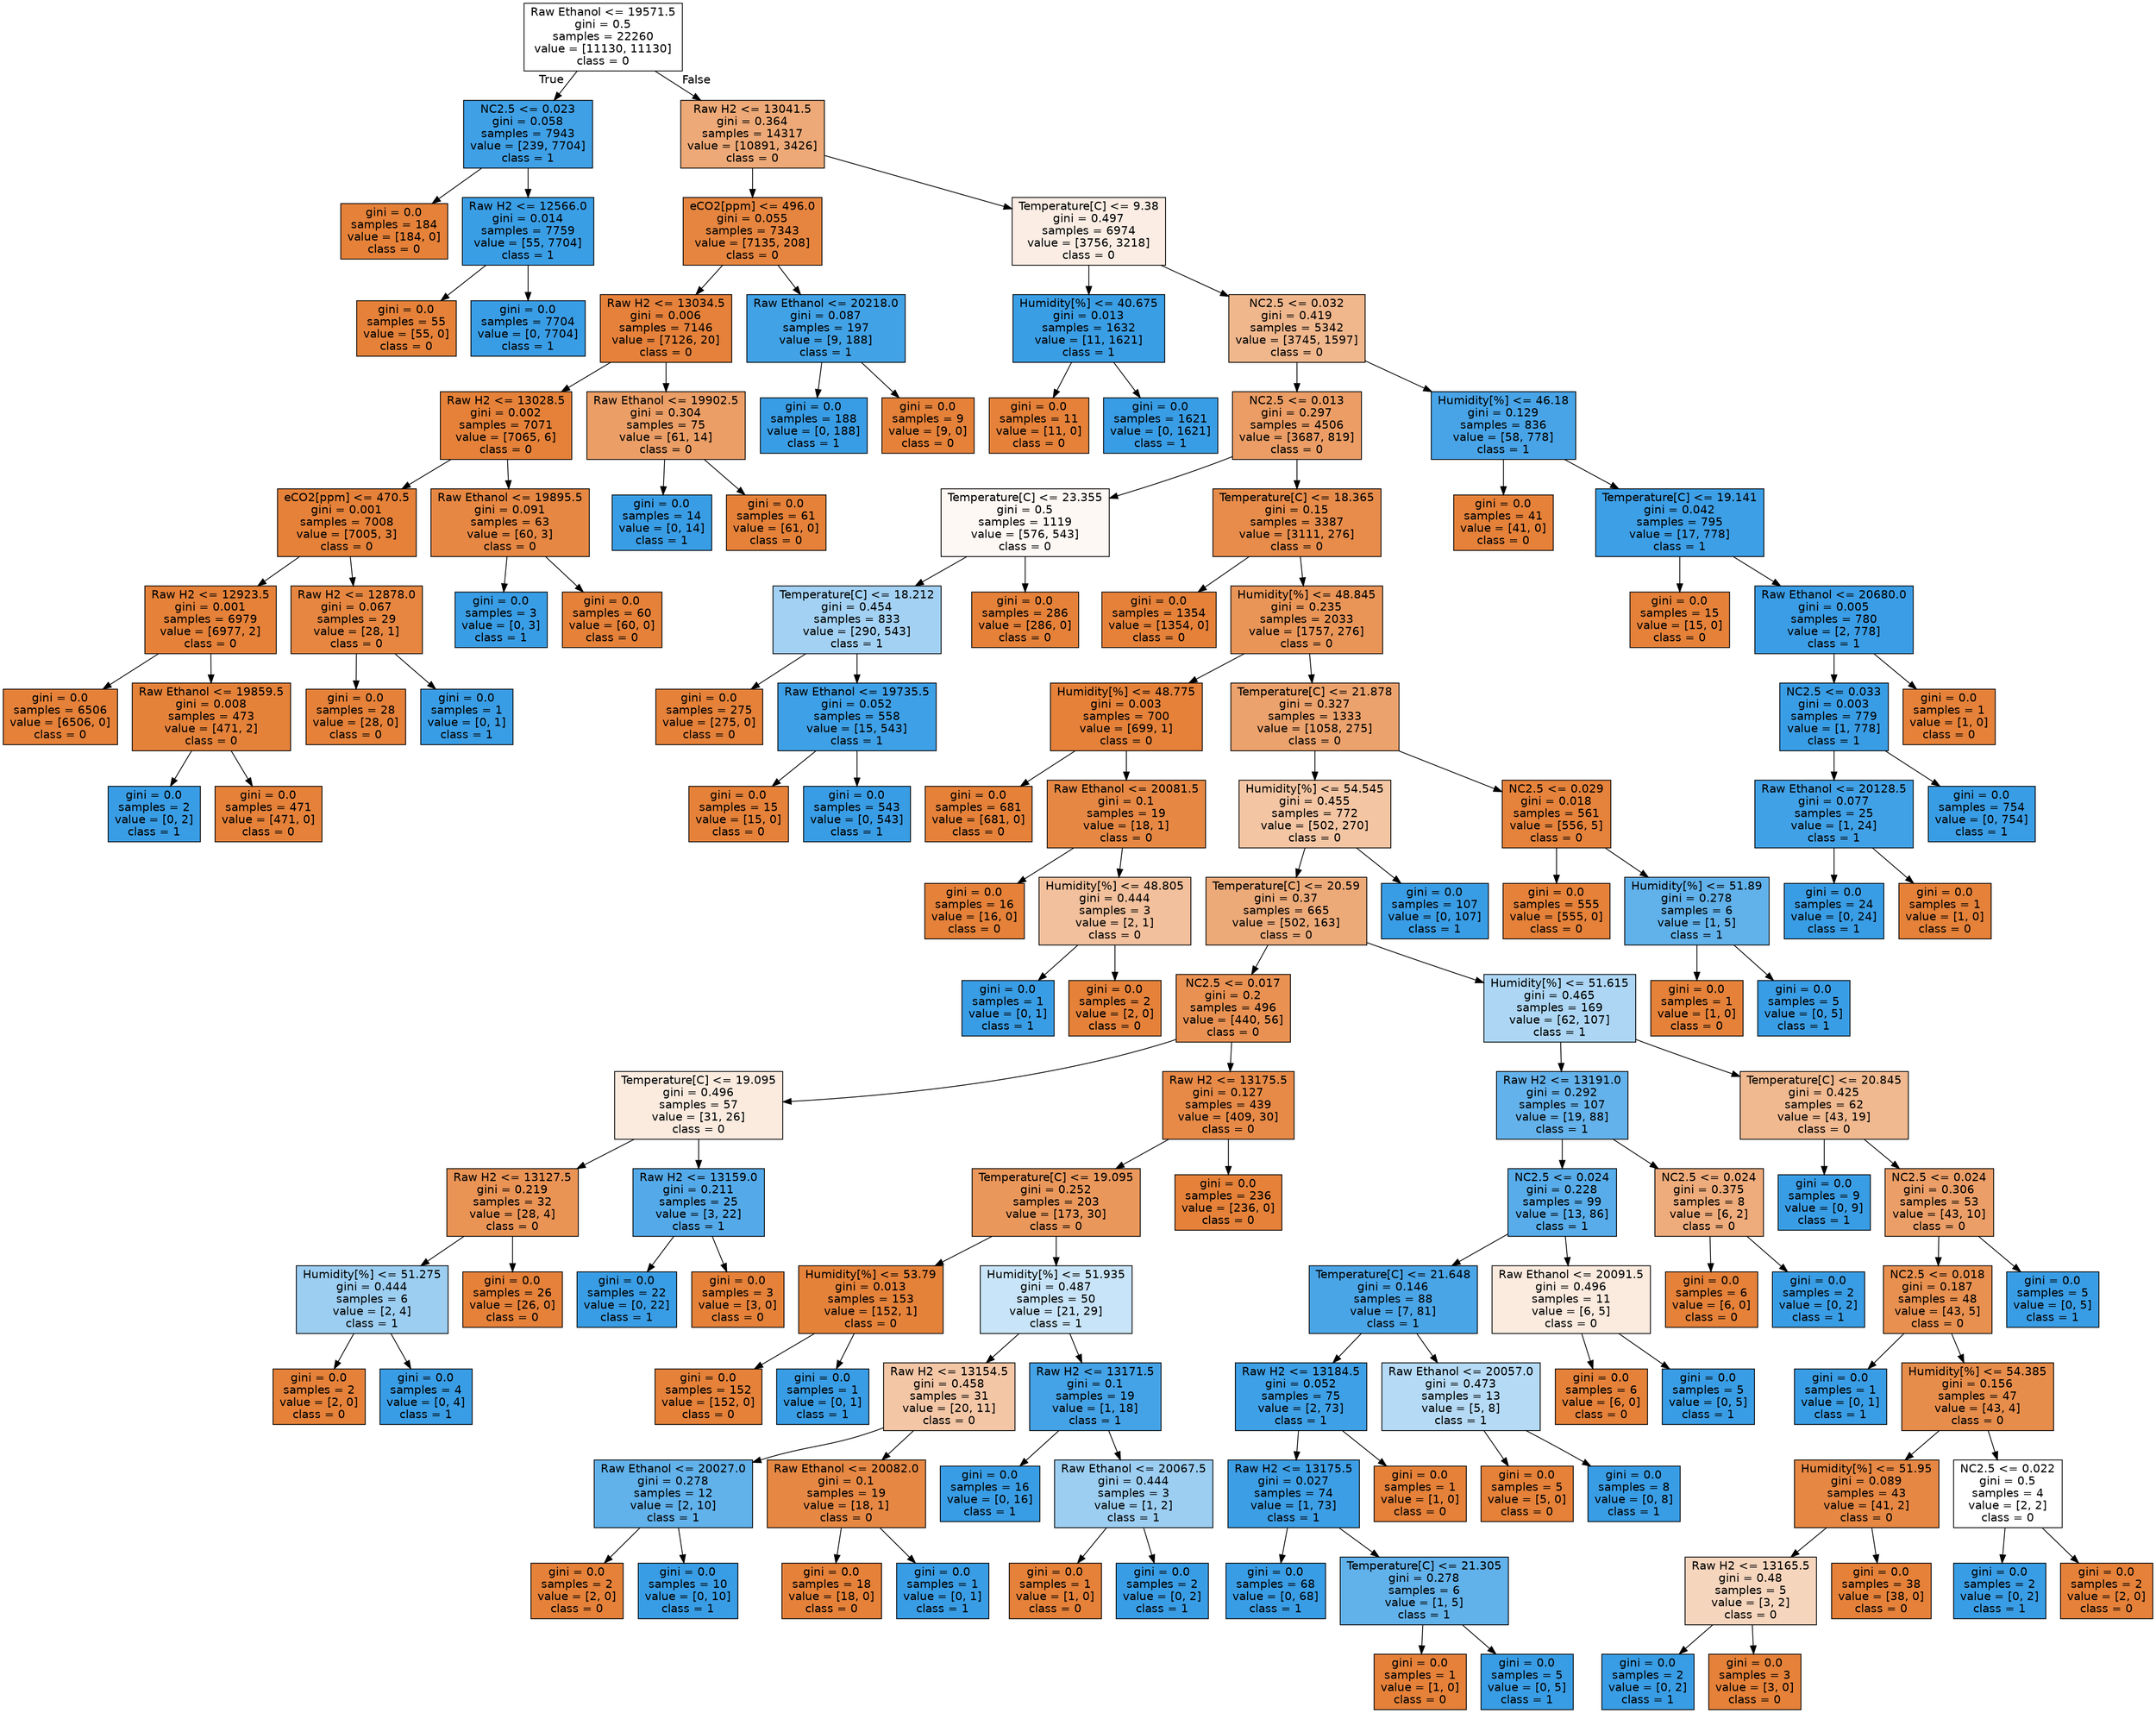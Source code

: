 digraph Tree {
node [shape=box, style="filled", color="black", fontname="helvetica"] ;
edge [fontname="helvetica"] ;
0 [label="Raw Ethanol <= 19571.5\ngini = 0.5\nsamples = 22260\nvalue = [11130, 11130]\nclass = 0", fillcolor="#ffffff"] ;
1 [label="NC2.5 <= 0.023\ngini = 0.058\nsamples = 7943\nvalue = [239, 7704]\nclass = 1", fillcolor="#3fa0e6"] ;
0 -> 1 [labeldistance=2.5, labelangle=45, headlabel="True"] ;
2 [label="gini = 0.0\nsamples = 184\nvalue = [184, 0]\nclass = 0", fillcolor="#e58139"] ;
1 -> 2 ;
3 [label="Raw H2 <= 12566.0\ngini = 0.014\nsamples = 7759\nvalue = [55, 7704]\nclass = 1", fillcolor="#3a9ee5"] ;
1 -> 3 ;
4 [label="gini = 0.0\nsamples = 55\nvalue = [55, 0]\nclass = 0", fillcolor="#e58139"] ;
3 -> 4 ;
5 [label="gini = 0.0\nsamples = 7704\nvalue = [0, 7704]\nclass = 1", fillcolor="#399de5"] ;
3 -> 5 ;
6 [label="Raw H2 <= 13041.5\ngini = 0.364\nsamples = 14317\nvalue = [10891, 3426]\nclass = 0", fillcolor="#eda977"] ;
0 -> 6 [labeldistance=2.5, labelangle=-45, headlabel="False"] ;
7 [label="eCO2[ppm] <= 496.0\ngini = 0.055\nsamples = 7343\nvalue = [7135, 208]\nclass = 0", fillcolor="#e6853f"] ;
6 -> 7 ;
8 [label="Raw H2 <= 13034.5\ngini = 0.006\nsamples = 7146\nvalue = [7126, 20]\nclass = 0", fillcolor="#e5813a"] ;
7 -> 8 ;
9 [label="Raw H2 <= 13028.5\ngini = 0.002\nsamples = 7071\nvalue = [7065, 6]\nclass = 0", fillcolor="#e58139"] ;
8 -> 9 ;
10 [label="eCO2[ppm] <= 470.5\ngini = 0.001\nsamples = 7008\nvalue = [7005, 3]\nclass = 0", fillcolor="#e58139"] ;
9 -> 10 ;
11 [label="Raw H2 <= 12923.5\ngini = 0.001\nsamples = 6979\nvalue = [6977, 2]\nclass = 0", fillcolor="#e58139"] ;
10 -> 11 ;
12 [label="gini = 0.0\nsamples = 6506\nvalue = [6506, 0]\nclass = 0", fillcolor="#e58139"] ;
11 -> 12 ;
13 [label="Raw Ethanol <= 19859.5\ngini = 0.008\nsamples = 473\nvalue = [471, 2]\nclass = 0", fillcolor="#e5823a"] ;
11 -> 13 ;
14 [label="gini = 0.0\nsamples = 2\nvalue = [0, 2]\nclass = 1", fillcolor="#399de5"] ;
13 -> 14 ;
15 [label="gini = 0.0\nsamples = 471\nvalue = [471, 0]\nclass = 0", fillcolor="#e58139"] ;
13 -> 15 ;
16 [label="Raw H2 <= 12878.0\ngini = 0.067\nsamples = 29\nvalue = [28, 1]\nclass = 0", fillcolor="#e68640"] ;
10 -> 16 ;
17 [label="gini = 0.0\nsamples = 28\nvalue = [28, 0]\nclass = 0", fillcolor="#e58139"] ;
16 -> 17 ;
18 [label="gini = 0.0\nsamples = 1\nvalue = [0, 1]\nclass = 1", fillcolor="#399de5"] ;
16 -> 18 ;
19 [label="Raw Ethanol <= 19895.5\ngini = 0.091\nsamples = 63\nvalue = [60, 3]\nclass = 0", fillcolor="#e68743"] ;
9 -> 19 ;
20 [label="gini = 0.0\nsamples = 3\nvalue = [0, 3]\nclass = 1", fillcolor="#399de5"] ;
19 -> 20 ;
21 [label="gini = 0.0\nsamples = 60\nvalue = [60, 0]\nclass = 0", fillcolor="#e58139"] ;
19 -> 21 ;
22 [label="Raw Ethanol <= 19902.5\ngini = 0.304\nsamples = 75\nvalue = [61, 14]\nclass = 0", fillcolor="#eb9e66"] ;
8 -> 22 ;
23 [label="gini = 0.0\nsamples = 14\nvalue = [0, 14]\nclass = 1", fillcolor="#399de5"] ;
22 -> 23 ;
24 [label="gini = 0.0\nsamples = 61\nvalue = [61, 0]\nclass = 0", fillcolor="#e58139"] ;
22 -> 24 ;
25 [label="Raw Ethanol <= 20218.0\ngini = 0.087\nsamples = 197\nvalue = [9, 188]\nclass = 1", fillcolor="#42a2e6"] ;
7 -> 25 ;
26 [label="gini = 0.0\nsamples = 188\nvalue = [0, 188]\nclass = 1", fillcolor="#399de5"] ;
25 -> 26 ;
27 [label="gini = 0.0\nsamples = 9\nvalue = [9, 0]\nclass = 0", fillcolor="#e58139"] ;
25 -> 27 ;
28 [label="Temperature[C] <= 9.38\ngini = 0.497\nsamples = 6974\nvalue = [3756, 3218]\nclass = 0", fillcolor="#fbede3"] ;
6 -> 28 ;
29 [label="Humidity[%] <= 40.675\ngini = 0.013\nsamples = 1632\nvalue = [11, 1621]\nclass = 1", fillcolor="#3a9ee5"] ;
28 -> 29 ;
30 [label="gini = 0.0\nsamples = 11\nvalue = [11, 0]\nclass = 0", fillcolor="#e58139"] ;
29 -> 30 ;
31 [label="gini = 0.0\nsamples = 1621\nvalue = [0, 1621]\nclass = 1", fillcolor="#399de5"] ;
29 -> 31 ;
32 [label="NC2.5 <= 0.032\ngini = 0.419\nsamples = 5342\nvalue = [3745, 1597]\nclass = 0", fillcolor="#f0b78d"] ;
28 -> 32 ;
33 [label="NC2.5 <= 0.013\ngini = 0.297\nsamples = 4506\nvalue = [3687, 819]\nclass = 0", fillcolor="#eb9d65"] ;
32 -> 33 ;
34 [label="Temperature[C] <= 23.355\ngini = 0.5\nsamples = 1119\nvalue = [576, 543]\nclass = 0", fillcolor="#fef8f4"] ;
33 -> 34 ;
35 [label="Temperature[C] <= 18.212\ngini = 0.454\nsamples = 833\nvalue = [290, 543]\nclass = 1", fillcolor="#a3d1f3"] ;
34 -> 35 ;
36 [label="gini = 0.0\nsamples = 275\nvalue = [275, 0]\nclass = 0", fillcolor="#e58139"] ;
35 -> 36 ;
37 [label="Raw Ethanol <= 19735.5\ngini = 0.052\nsamples = 558\nvalue = [15, 543]\nclass = 1", fillcolor="#3ea0e6"] ;
35 -> 37 ;
38 [label="gini = 0.0\nsamples = 15\nvalue = [15, 0]\nclass = 0", fillcolor="#e58139"] ;
37 -> 38 ;
39 [label="gini = 0.0\nsamples = 543\nvalue = [0, 543]\nclass = 1", fillcolor="#399de5"] ;
37 -> 39 ;
40 [label="gini = 0.0\nsamples = 286\nvalue = [286, 0]\nclass = 0", fillcolor="#e58139"] ;
34 -> 40 ;
41 [label="Temperature[C] <= 18.365\ngini = 0.15\nsamples = 3387\nvalue = [3111, 276]\nclass = 0", fillcolor="#e78c4b"] ;
33 -> 41 ;
42 [label="gini = 0.0\nsamples = 1354\nvalue = [1354, 0]\nclass = 0", fillcolor="#e58139"] ;
41 -> 42 ;
43 [label="Humidity[%] <= 48.845\ngini = 0.235\nsamples = 2033\nvalue = [1757, 276]\nclass = 0", fillcolor="#e99558"] ;
41 -> 43 ;
44 [label="Humidity[%] <= 48.775\ngini = 0.003\nsamples = 700\nvalue = [699, 1]\nclass = 0", fillcolor="#e58139"] ;
43 -> 44 ;
45 [label="gini = 0.0\nsamples = 681\nvalue = [681, 0]\nclass = 0", fillcolor="#e58139"] ;
44 -> 45 ;
46 [label="Raw Ethanol <= 20081.5\ngini = 0.1\nsamples = 19\nvalue = [18, 1]\nclass = 0", fillcolor="#e68844"] ;
44 -> 46 ;
47 [label="gini = 0.0\nsamples = 16\nvalue = [16, 0]\nclass = 0", fillcolor="#e58139"] ;
46 -> 47 ;
48 [label="Humidity[%] <= 48.805\ngini = 0.444\nsamples = 3\nvalue = [2, 1]\nclass = 0", fillcolor="#f2c09c"] ;
46 -> 48 ;
49 [label="gini = 0.0\nsamples = 1\nvalue = [0, 1]\nclass = 1", fillcolor="#399de5"] ;
48 -> 49 ;
50 [label="gini = 0.0\nsamples = 2\nvalue = [2, 0]\nclass = 0", fillcolor="#e58139"] ;
48 -> 50 ;
51 [label="Temperature[C] <= 21.878\ngini = 0.327\nsamples = 1333\nvalue = [1058, 275]\nclass = 0", fillcolor="#eca26c"] ;
43 -> 51 ;
52 [label="Humidity[%] <= 54.545\ngini = 0.455\nsamples = 772\nvalue = [502, 270]\nclass = 0", fillcolor="#f3c5a3"] ;
51 -> 52 ;
53 [label="Temperature[C] <= 20.59\ngini = 0.37\nsamples = 665\nvalue = [502, 163]\nclass = 0", fillcolor="#edaa79"] ;
52 -> 53 ;
54 [label="NC2.5 <= 0.017\ngini = 0.2\nsamples = 496\nvalue = [440, 56]\nclass = 0", fillcolor="#e89152"] ;
53 -> 54 ;
55 [label="Temperature[C] <= 19.095\ngini = 0.496\nsamples = 57\nvalue = [31, 26]\nclass = 0", fillcolor="#fbebdf"] ;
54 -> 55 ;
56 [label="Raw H2 <= 13127.5\ngini = 0.219\nsamples = 32\nvalue = [28, 4]\nclass = 0", fillcolor="#e99355"] ;
55 -> 56 ;
57 [label="Humidity[%] <= 51.275\ngini = 0.444\nsamples = 6\nvalue = [2, 4]\nclass = 1", fillcolor="#9ccef2"] ;
56 -> 57 ;
58 [label="gini = 0.0\nsamples = 2\nvalue = [2, 0]\nclass = 0", fillcolor="#e58139"] ;
57 -> 58 ;
59 [label="gini = 0.0\nsamples = 4\nvalue = [0, 4]\nclass = 1", fillcolor="#399de5"] ;
57 -> 59 ;
60 [label="gini = 0.0\nsamples = 26\nvalue = [26, 0]\nclass = 0", fillcolor="#e58139"] ;
56 -> 60 ;
61 [label="Raw H2 <= 13159.0\ngini = 0.211\nsamples = 25\nvalue = [3, 22]\nclass = 1", fillcolor="#54aae9"] ;
55 -> 61 ;
62 [label="gini = 0.0\nsamples = 22\nvalue = [0, 22]\nclass = 1", fillcolor="#399de5"] ;
61 -> 62 ;
63 [label="gini = 0.0\nsamples = 3\nvalue = [3, 0]\nclass = 0", fillcolor="#e58139"] ;
61 -> 63 ;
64 [label="Raw H2 <= 13175.5\ngini = 0.127\nsamples = 439\nvalue = [409, 30]\nclass = 0", fillcolor="#e78a48"] ;
54 -> 64 ;
65 [label="Temperature[C] <= 19.095\ngini = 0.252\nsamples = 203\nvalue = [173, 30]\nclass = 0", fillcolor="#ea975b"] ;
64 -> 65 ;
66 [label="Humidity[%] <= 53.79\ngini = 0.013\nsamples = 153\nvalue = [152, 1]\nclass = 0", fillcolor="#e5823a"] ;
65 -> 66 ;
67 [label="gini = 0.0\nsamples = 152\nvalue = [152, 0]\nclass = 0", fillcolor="#e58139"] ;
66 -> 67 ;
68 [label="gini = 0.0\nsamples = 1\nvalue = [0, 1]\nclass = 1", fillcolor="#399de5"] ;
66 -> 68 ;
69 [label="Humidity[%] <= 51.935\ngini = 0.487\nsamples = 50\nvalue = [21, 29]\nclass = 1", fillcolor="#c8e4f8"] ;
65 -> 69 ;
70 [label="Raw H2 <= 13154.5\ngini = 0.458\nsamples = 31\nvalue = [20, 11]\nclass = 0", fillcolor="#f3c6a6"] ;
69 -> 70 ;
71 [label="Raw Ethanol <= 20027.0\ngini = 0.278\nsamples = 12\nvalue = [2, 10]\nclass = 1", fillcolor="#61b1ea"] ;
70 -> 71 ;
72 [label="gini = 0.0\nsamples = 2\nvalue = [2, 0]\nclass = 0", fillcolor="#e58139"] ;
71 -> 72 ;
73 [label="gini = 0.0\nsamples = 10\nvalue = [0, 10]\nclass = 1", fillcolor="#399de5"] ;
71 -> 73 ;
74 [label="Raw Ethanol <= 20082.0\ngini = 0.1\nsamples = 19\nvalue = [18, 1]\nclass = 0", fillcolor="#e68844"] ;
70 -> 74 ;
75 [label="gini = 0.0\nsamples = 18\nvalue = [18, 0]\nclass = 0", fillcolor="#e58139"] ;
74 -> 75 ;
76 [label="gini = 0.0\nsamples = 1\nvalue = [0, 1]\nclass = 1", fillcolor="#399de5"] ;
74 -> 76 ;
77 [label="Raw H2 <= 13171.5\ngini = 0.1\nsamples = 19\nvalue = [1, 18]\nclass = 1", fillcolor="#44a2e6"] ;
69 -> 77 ;
78 [label="gini = 0.0\nsamples = 16\nvalue = [0, 16]\nclass = 1", fillcolor="#399de5"] ;
77 -> 78 ;
79 [label="Raw Ethanol <= 20067.5\ngini = 0.444\nsamples = 3\nvalue = [1, 2]\nclass = 1", fillcolor="#9ccef2"] ;
77 -> 79 ;
80 [label="gini = 0.0\nsamples = 1\nvalue = [1, 0]\nclass = 0", fillcolor="#e58139"] ;
79 -> 80 ;
81 [label="gini = 0.0\nsamples = 2\nvalue = [0, 2]\nclass = 1", fillcolor="#399de5"] ;
79 -> 81 ;
82 [label="gini = 0.0\nsamples = 236\nvalue = [236, 0]\nclass = 0", fillcolor="#e58139"] ;
64 -> 82 ;
83 [label="Humidity[%] <= 51.615\ngini = 0.465\nsamples = 169\nvalue = [62, 107]\nclass = 1", fillcolor="#acd6f4"] ;
53 -> 83 ;
84 [label="Raw H2 <= 13191.0\ngini = 0.292\nsamples = 107\nvalue = [19, 88]\nclass = 1", fillcolor="#64b2eb"] ;
83 -> 84 ;
85 [label="NC2.5 <= 0.024\ngini = 0.228\nsamples = 99\nvalue = [13, 86]\nclass = 1", fillcolor="#57ace9"] ;
84 -> 85 ;
86 [label="Temperature[C] <= 21.648\ngini = 0.146\nsamples = 88\nvalue = [7, 81]\nclass = 1", fillcolor="#4aa5e7"] ;
85 -> 86 ;
87 [label="Raw H2 <= 13184.5\ngini = 0.052\nsamples = 75\nvalue = [2, 73]\nclass = 1", fillcolor="#3ea0e6"] ;
86 -> 87 ;
88 [label="Raw H2 <= 13175.5\ngini = 0.027\nsamples = 74\nvalue = [1, 73]\nclass = 1", fillcolor="#3c9ee5"] ;
87 -> 88 ;
89 [label="gini = 0.0\nsamples = 68\nvalue = [0, 68]\nclass = 1", fillcolor="#399de5"] ;
88 -> 89 ;
90 [label="Temperature[C] <= 21.305\ngini = 0.278\nsamples = 6\nvalue = [1, 5]\nclass = 1", fillcolor="#61b1ea"] ;
88 -> 90 ;
91 [label="gini = 0.0\nsamples = 1\nvalue = [1, 0]\nclass = 0", fillcolor="#e58139"] ;
90 -> 91 ;
92 [label="gini = 0.0\nsamples = 5\nvalue = [0, 5]\nclass = 1", fillcolor="#399de5"] ;
90 -> 92 ;
93 [label="gini = 0.0\nsamples = 1\nvalue = [1, 0]\nclass = 0", fillcolor="#e58139"] ;
87 -> 93 ;
94 [label="Raw Ethanol <= 20057.0\ngini = 0.473\nsamples = 13\nvalue = [5, 8]\nclass = 1", fillcolor="#b5daf5"] ;
86 -> 94 ;
95 [label="gini = 0.0\nsamples = 5\nvalue = [5, 0]\nclass = 0", fillcolor="#e58139"] ;
94 -> 95 ;
96 [label="gini = 0.0\nsamples = 8\nvalue = [0, 8]\nclass = 1", fillcolor="#399de5"] ;
94 -> 96 ;
97 [label="Raw Ethanol <= 20091.5\ngini = 0.496\nsamples = 11\nvalue = [6, 5]\nclass = 0", fillcolor="#fbeade"] ;
85 -> 97 ;
98 [label="gini = 0.0\nsamples = 6\nvalue = [6, 0]\nclass = 0", fillcolor="#e58139"] ;
97 -> 98 ;
99 [label="gini = 0.0\nsamples = 5\nvalue = [0, 5]\nclass = 1", fillcolor="#399de5"] ;
97 -> 99 ;
100 [label="NC2.5 <= 0.024\ngini = 0.375\nsamples = 8\nvalue = [6, 2]\nclass = 0", fillcolor="#eeab7b"] ;
84 -> 100 ;
101 [label="gini = 0.0\nsamples = 6\nvalue = [6, 0]\nclass = 0", fillcolor="#e58139"] ;
100 -> 101 ;
102 [label="gini = 0.0\nsamples = 2\nvalue = [0, 2]\nclass = 1", fillcolor="#399de5"] ;
100 -> 102 ;
103 [label="Temperature[C] <= 20.845\ngini = 0.425\nsamples = 62\nvalue = [43, 19]\nclass = 0", fillcolor="#f0b990"] ;
83 -> 103 ;
104 [label="gini = 0.0\nsamples = 9\nvalue = [0, 9]\nclass = 1", fillcolor="#399de5"] ;
103 -> 104 ;
105 [label="NC2.5 <= 0.024\ngini = 0.306\nsamples = 53\nvalue = [43, 10]\nclass = 0", fillcolor="#eb9e67"] ;
103 -> 105 ;
106 [label="NC2.5 <= 0.018\ngini = 0.187\nsamples = 48\nvalue = [43, 5]\nclass = 0", fillcolor="#e89050"] ;
105 -> 106 ;
107 [label="gini = 0.0\nsamples = 1\nvalue = [0, 1]\nclass = 1", fillcolor="#399de5"] ;
106 -> 107 ;
108 [label="Humidity[%] <= 54.385\ngini = 0.156\nsamples = 47\nvalue = [43, 4]\nclass = 0", fillcolor="#e78d4b"] ;
106 -> 108 ;
109 [label="Humidity[%] <= 51.95\ngini = 0.089\nsamples = 43\nvalue = [41, 2]\nclass = 0", fillcolor="#e68743"] ;
108 -> 109 ;
110 [label="Raw H2 <= 13165.5\ngini = 0.48\nsamples = 5\nvalue = [3, 2]\nclass = 0", fillcolor="#f6d5bd"] ;
109 -> 110 ;
111 [label="gini = 0.0\nsamples = 2\nvalue = [0, 2]\nclass = 1", fillcolor="#399de5"] ;
110 -> 111 ;
112 [label="gini = 0.0\nsamples = 3\nvalue = [3, 0]\nclass = 0", fillcolor="#e58139"] ;
110 -> 112 ;
113 [label="gini = 0.0\nsamples = 38\nvalue = [38, 0]\nclass = 0", fillcolor="#e58139"] ;
109 -> 113 ;
114 [label="NC2.5 <= 0.022\ngini = 0.5\nsamples = 4\nvalue = [2, 2]\nclass = 0", fillcolor="#ffffff"] ;
108 -> 114 ;
115 [label="gini = 0.0\nsamples = 2\nvalue = [0, 2]\nclass = 1", fillcolor="#399de5"] ;
114 -> 115 ;
116 [label="gini = 0.0\nsamples = 2\nvalue = [2, 0]\nclass = 0", fillcolor="#e58139"] ;
114 -> 116 ;
117 [label="gini = 0.0\nsamples = 5\nvalue = [0, 5]\nclass = 1", fillcolor="#399de5"] ;
105 -> 117 ;
118 [label="gini = 0.0\nsamples = 107\nvalue = [0, 107]\nclass = 1", fillcolor="#399de5"] ;
52 -> 118 ;
119 [label="NC2.5 <= 0.029\ngini = 0.018\nsamples = 561\nvalue = [556, 5]\nclass = 0", fillcolor="#e5823b"] ;
51 -> 119 ;
120 [label="gini = 0.0\nsamples = 555\nvalue = [555, 0]\nclass = 0", fillcolor="#e58139"] ;
119 -> 120 ;
121 [label="Humidity[%] <= 51.89\ngini = 0.278\nsamples = 6\nvalue = [1, 5]\nclass = 1", fillcolor="#61b1ea"] ;
119 -> 121 ;
122 [label="gini = 0.0\nsamples = 1\nvalue = [1, 0]\nclass = 0", fillcolor="#e58139"] ;
121 -> 122 ;
123 [label="gini = 0.0\nsamples = 5\nvalue = [0, 5]\nclass = 1", fillcolor="#399de5"] ;
121 -> 123 ;
124 [label="Humidity[%] <= 46.18\ngini = 0.129\nsamples = 836\nvalue = [58, 778]\nclass = 1", fillcolor="#48a4e7"] ;
32 -> 124 ;
125 [label="gini = 0.0\nsamples = 41\nvalue = [41, 0]\nclass = 0", fillcolor="#e58139"] ;
124 -> 125 ;
126 [label="Temperature[C] <= 19.141\ngini = 0.042\nsamples = 795\nvalue = [17, 778]\nclass = 1", fillcolor="#3d9fe6"] ;
124 -> 126 ;
127 [label="gini = 0.0\nsamples = 15\nvalue = [15, 0]\nclass = 0", fillcolor="#e58139"] ;
126 -> 127 ;
128 [label="Raw Ethanol <= 20680.0\ngini = 0.005\nsamples = 780\nvalue = [2, 778]\nclass = 1", fillcolor="#3a9de5"] ;
126 -> 128 ;
129 [label="NC2.5 <= 0.033\ngini = 0.003\nsamples = 779\nvalue = [1, 778]\nclass = 1", fillcolor="#399de5"] ;
128 -> 129 ;
130 [label="Raw Ethanol <= 20128.5\ngini = 0.077\nsamples = 25\nvalue = [1, 24]\nclass = 1", fillcolor="#41a1e6"] ;
129 -> 130 ;
131 [label="gini = 0.0\nsamples = 24\nvalue = [0, 24]\nclass = 1", fillcolor="#399de5"] ;
130 -> 131 ;
132 [label="gini = 0.0\nsamples = 1\nvalue = [1, 0]\nclass = 0", fillcolor="#e58139"] ;
130 -> 132 ;
133 [label="gini = 0.0\nsamples = 754\nvalue = [0, 754]\nclass = 1", fillcolor="#399de5"] ;
129 -> 133 ;
134 [label="gini = 0.0\nsamples = 1\nvalue = [1, 0]\nclass = 0", fillcolor="#e58139"] ;
128 -> 134 ;
}